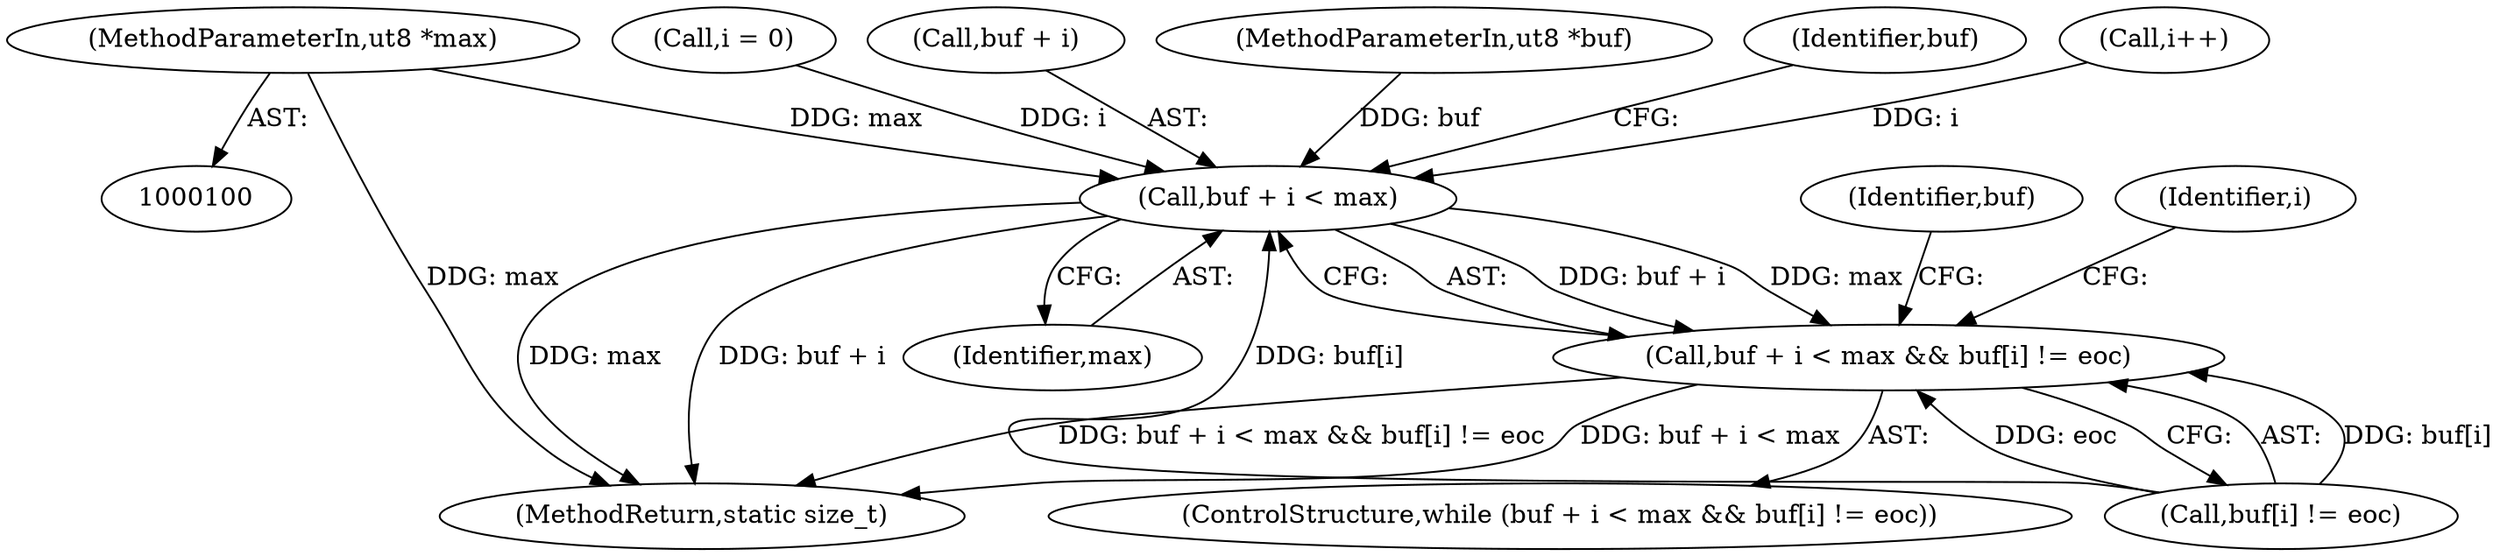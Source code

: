 digraph "0_radare2_d2632f6483a3ceb5d8e0a5fb11142c51c43978b4@pointer" {
"1000102" [label="(MethodParameterIn,ut8 *max)"];
"1000113" [label="(Call,buf + i < max)"];
"1000112" [label="(Call,buf + i < max && buf[i] != eoc)"];
"1000108" [label="(Call,i = 0)"];
"1000114" [label="(Call,buf + i)"];
"1000101" [label="(MethodParameterIn,ut8 *buf)"];
"1000148" [label="(MethodReturn,static size_t)"];
"1000129" [label="(Identifier,buf)"];
"1000120" [label="(Identifier,buf)"];
"1000125" [label="(Identifier,i)"];
"1000102" [label="(MethodParameterIn,ut8 *max)"];
"1000111" [label="(ControlStructure,while (buf + i < max && buf[i] != eoc))"];
"1000118" [label="(Call,buf[i] != eoc)"];
"1000113" [label="(Call,buf + i < max)"];
"1000112" [label="(Call,buf + i < max && buf[i] != eoc)"];
"1000124" [label="(Call,i++)"];
"1000117" [label="(Identifier,max)"];
"1000102" -> "1000100"  [label="AST: "];
"1000102" -> "1000148"  [label="DDG: max"];
"1000102" -> "1000113"  [label="DDG: max"];
"1000113" -> "1000112"  [label="AST: "];
"1000113" -> "1000117"  [label="CFG: "];
"1000114" -> "1000113"  [label="AST: "];
"1000117" -> "1000113"  [label="AST: "];
"1000120" -> "1000113"  [label="CFG: "];
"1000112" -> "1000113"  [label="CFG: "];
"1000113" -> "1000148"  [label="DDG: max"];
"1000113" -> "1000148"  [label="DDG: buf + i"];
"1000113" -> "1000112"  [label="DDG: buf + i"];
"1000113" -> "1000112"  [label="DDG: max"];
"1000118" -> "1000113"  [label="DDG: buf[i]"];
"1000101" -> "1000113"  [label="DDG: buf"];
"1000124" -> "1000113"  [label="DDG: i"];
"1000108" -> "1000113"  [label="DDG: i"];
"1000112" -> "1000111"  [label="AST: "];
"1000112" -> "1000118"  [label="CFG: "];
"1000118" -> "1000112"  [label="AST: "];
"1000125" -> "1000112"  [label="CFG: "];
"1000129" -> "1000112"  [label="CFG: "];
"1000112" -> "1000148"  [label="DDG: buf + i < max && buf[i] != eoc"];
"1000112" -> "1000148"  [label="DDG: buf + i < max"];
"1000118" -> "1000112"  [label="DDG: buf[i]"];
"1000118" -> "1000112"  [label="DDG: eoc"];
}
